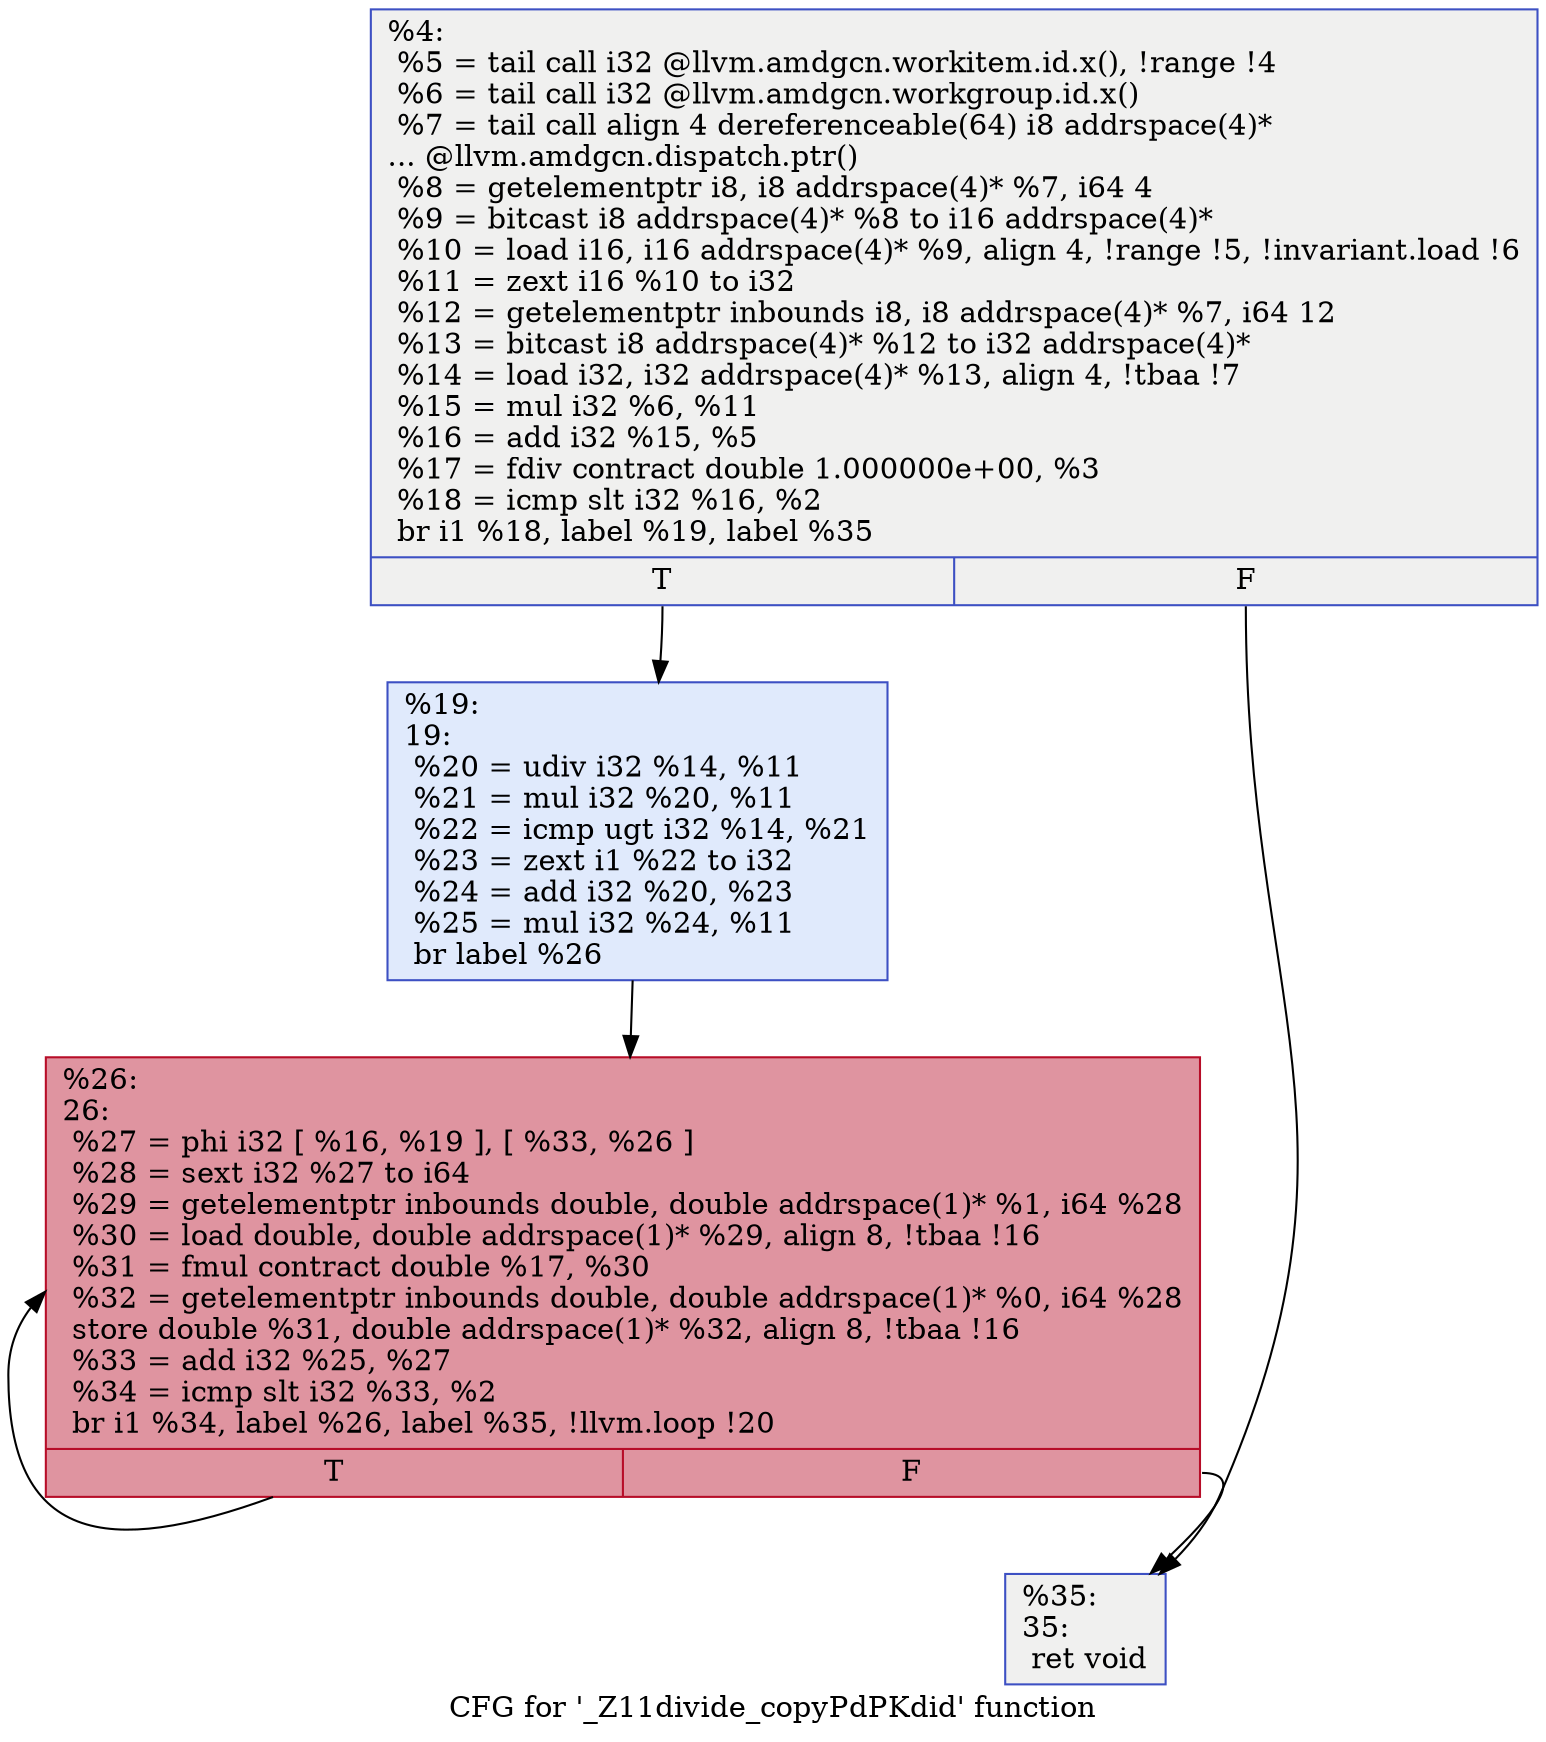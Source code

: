 digraph "CFG for '_Z11divide_copyPdPKdid' function" {
	label="CFG for '_Z11divide_copyPdPKdid' function";

	Node0x5dbd4b0 [shape=record,color="#3d50c3ff", style=filled, fillcolor="#dedcdb70",label="{%4:\l  %5 = tail call i32 @llvm.amdgcn.workitem.id.x(), !range !4\l  %6 = tail call i32 @llvm.amdgcn.workgroup.id.x()\l  %7 = tail call align 4 dereferenceable(64) i8 addrspace(4)*\l... @llvm.amdgcn.dispatch.ptr()\l  %8 = getelementptr i8, i8 addrspace(4)* %7, i64 4\l  %9 = bitcast i8 addrspace(4)* %8 to i16 addrspace(4)*\l  %10 = load i16, i16 addrspace(4)* %9, align 4, !range !5, !invariant.load !6\l  %11 = zext i16 %10 to i32\l  %12 = getelementptr inbounds i8, i8 addrspace(4)* %7, i64 12\l  %13 = bitcast i8 addrspace(4)* %12 to i32 addrspace(4)*\l  %14 = load i32, i32 addrspace(4)* %13, align 4, !tbaa !7\l  %15 = mul i32 %6, %11\l  %16 = add i32 %15, %5\l  %17 = fdiv contract double 1.000000e+00, %3\l  %18 = icmp slt i32 %16, %2\l  br i1 %18, label %19, label %35\l|{<s0>T|<s1>F}}"];
	Node0x5dbd4b0:s0 -> Node0x5dc0210;
	Node0x5dbd4b0:s1 -> Node0x5dc02a0;
	Node0x5dc0210 [shape=record,color="#3d50c3ff", style=filled, fillcolor="#b9d0f970",label="{%19:\l19:                                               \l  %20 = udiv i32 %14, %11\l  %21 = mul i32 %20, %11\l  %22 = icmp ugt i32 %14, %21\l  %23 = zext i1 %22 to i32\l  %24 = add i32 %20, %23\l  %25 = mul i32 %24, %11\l  br label %26\l}"];
	Node0x5dc0210 -> Node0x5dc0720;
	Node0x5dc0720 [shape=record,color="#b70d28ff", style=filled, fillcolor="#b70d2870",label="{%26:\l26:                                               \l  %27 = phi i32 [ %16, %19 ], [ %33, %26 ]\l  %28 = sext i32 %27 to i64\l  %29 = getelementptr inbounds double, double addrspace(1)* %1, i64 %28\l  %30 = load double, double addrspace(1)* %29, align 8, !tbaa !16\l  %31 = fmul contract double %17, %30\l  %32 = getelementptr inbounds double, double addrspace(1)* %0, i64 %28\l  store double %31, double addrspace(1)* %32, align 8, !tbaa !16\l  %33 = add i32 %25, %27\l  %34 = icmp slt i32 %33, %2\l  br i1 %34, label %26, label %35, !llvm.loop !20\l|{<s0>T|<s1>F}}"];
	Node0x5dc0720:s0 -> Node0x5dc0720;
	Node0x5dc0720:s1 -> Node0x5dc02a0;
	Node0x5dc02a0 [shape=record,color="#3d50c3ff", style=filled, fillcolor="#dedcdb70",label="{%35:\l35:                                               \l  ret void\l}"];
}
